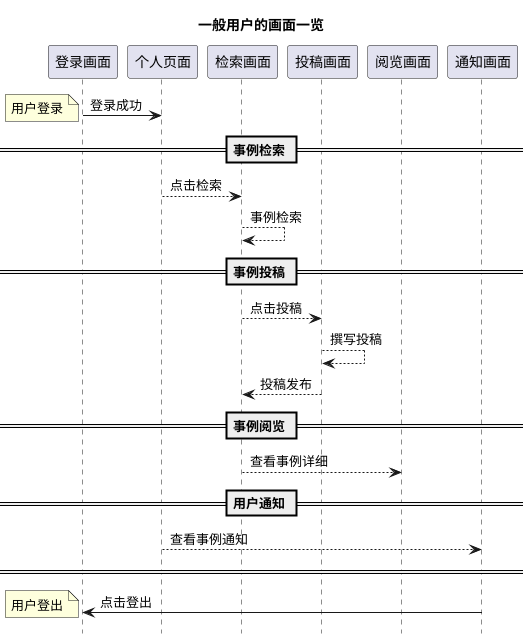 @startuml
title 一般用户的画面一览
hide footbox

participant 登录画面 as login
participant 个人页面 as information
participant 检索画面 as search
participant 投稿画面 as post
participant 阅览画面 as read
participant 通知画面 as notice

login -> information: 登录成功
note left: 用户登录

== 事例检索 ==

information --> search: 点击检索
search --> search: 事例检索


== 事例投稿 ==

search --> post: 点击投稿
post --> post: 撰写投稿
post --> search: 投稿发布

== 事例阅览 ==

search --> read: 查看事例详细

== 用户通知 ==

information --> notice: 查看事例通知

== ==

notice -> login: 点击登出
note left: 用户登出

@enduml